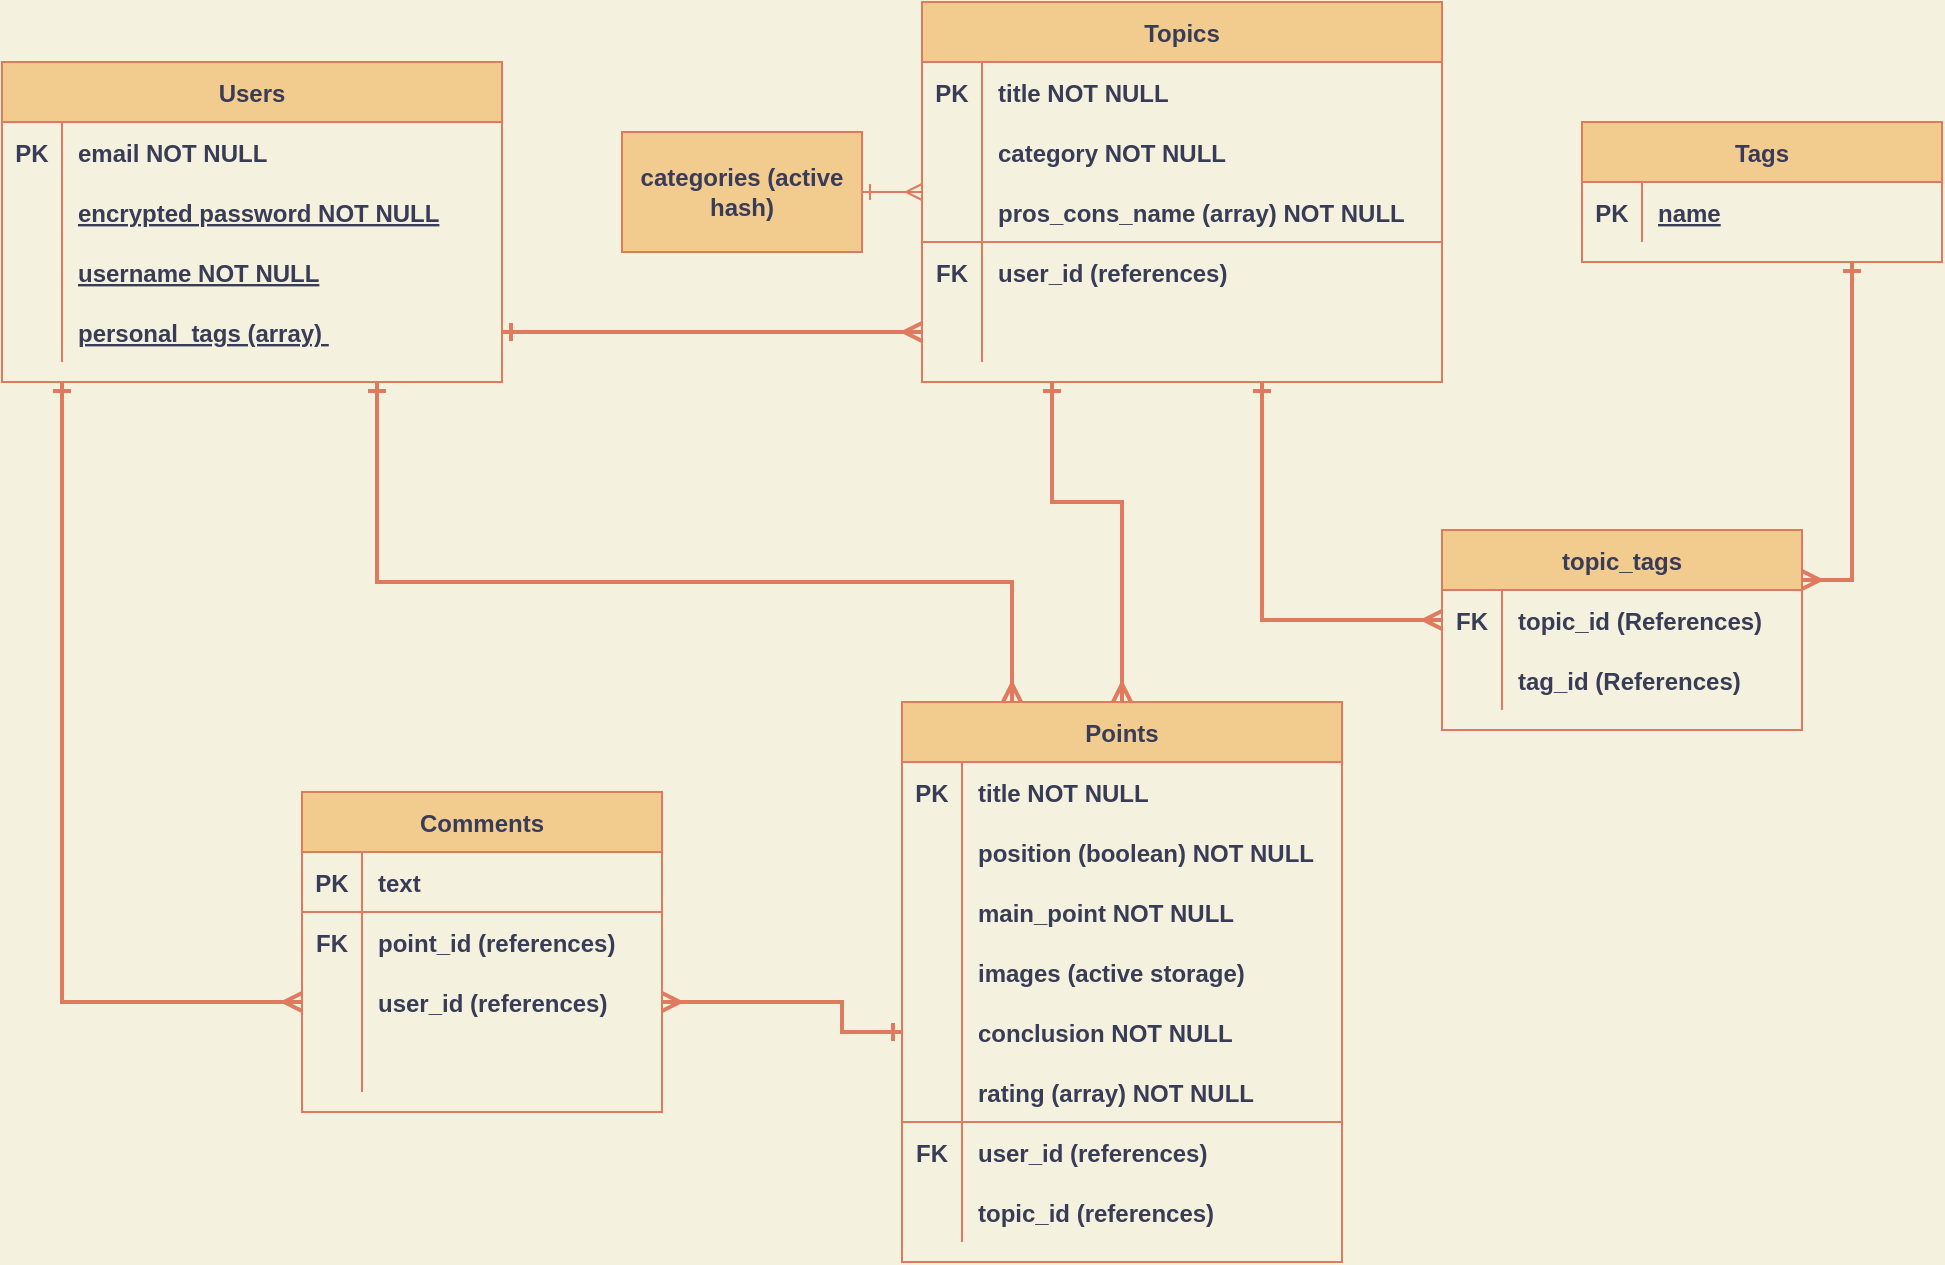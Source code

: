 <mxfile>
    <diagram id="nLj0i0aT9ESIqRhSgJWW" name="Page-1">
        <mxGraphModel dx="832" dy="729" grid="1" gridSize="10" guides="1" tooltips="1" connect="1" arrows="1" fold="1" page="1" pageScale="1" pageWidth="1169" pageHeight="827" background="#F4F1DE" math="0" shadow="0">
            <root>
                <mxCell id="0"/>
                <mxCell id="1" parent="0"/>
                <mxCell id="2" value="Points" style="shape=table;startSize=30;container=1;collapsible=1;childLayout=tableLayout;fixedRows=1;rowLines=0;fontStyle=1;align=center;resizeLast=1;fillColor=#F2CC8F;strokeColor=#E07A5F;fontColor=#393C56;" vertex="1" parent="1">
                    <mxGeometry x="540" y="400" width="220" height="280" as="geometry"/>
                </mxCell>
                <mxCell id="3" value="" style="shape=partialRectangle;collapsible=0;dropTarget=0;pointerEvents=0;fillColor=none;top=0;left=0;bottom=1;right=0;points=[[0,0.5],[1,0.5]];portConstraint=eastwest;fontColor=#393C56;strokeColor=none;" vertex="1" parent="2">
                    <mxGeometry y="30" width="220" height="30" as="geometry"/>
                </mxCell>
                <mxCell id="4" value="PK" style="shape=partialRectangle;connectable=0;fillColor=none;top=0;left=0;bottom=0;right=0;fontStyle=1;overflow=hidden;strokeColor=#E07A5F;fontColor=#393C56;" vertex="1" parent="3">
                    <mxGeometry width="30" height="30" as="geometry"/>
                </mxCell>
                <mxCell id="5" value="title NOT NULL" style="shape=partialRectangle;connectable=0;fillColor=none;top=0;left=0;bottom=0;right=0;align=left;spacingLeft=6;fontStyle=1;overflow=hidden;strokeColor=#E07A5F;fontColor=#393C56;" vertex="1" parent="3">
                    <mxGeometry x="30" width="190" height="30" as="geometry"/>
                </mxCell>
                <mxCell id="105" value="" style="shape=partialRectangle;collapsible=0;dropTarget=0;pointerEvents=0;fillColor=none;top=0;left=0;bottom=1;right=0;points=[[0,0.5],[1,0.5]];portConstraint=eastwest;fontColor=#393C56;strokeColor=none;" vertex="1" parent="2">
                    <mxGeometry y="60" width="220" height="30" as="geometry"/>
                </mxCell>
                <mxCell id="106" value="" style="shape=partialRectangle;connectable=0;fillColor=none;top=0;left=0;bottom=0;right=0;fontStyle=1;overflow=hidden;strokeColor=#E07A5F;fontColor=#393C56;" vertex="1" parent="105">
                    <mxGeometry width="30" height="30" as="geometry"/>
                </mxCell>
                <mxCell id="107" value="position (boolean) NOT NULL" style="shape=partialRectangle;connectable=0;fillColor=none;top=0;left=0;bottom=0;right=0;align=left;spacingLeft=6;fontStyle=1;overflow=hidden;strokeColor=#E07A5F;fontColor=#393C56;" vertex="1" parent="105">
                    <mxGeometry x="30" width="190" height="30" as="geometry"/>
                </mxCell>
                <mxCell id="195" value="" style="shape=partialRectangle;collapsible=0;dropTarget=0;pointerEvents=0;fillColor=none;top=0;left=0;bottom=1;right=0;points=[[0,0.5],[1,0.5]];portConstraint=eastwest;fontColor=#393C56;strokeColor=none;" vertex="1" parent="2">
                    <mxGeometry y="90" width="220" height="30" as="geometry"/>
                </mxCell>
                <mxCell id="196" value="" style="shape=partialRectangle;connectable=0;fillColor=none;top=0;left=0;bottom=0;right=0;fontStyle=1;overflow=hidden;strokeColor=#E07A5F;fontColor=#393C56;" vertex="1" parent="195">
                    <mxGeometry width="30" height="30" as="geometry"/>
                </mxCell>
                <mxCell id="197" value="main_point NOT NULL" style="shape=partialRectangle;connectable=0;fillColor=none;top=0;left=0;bottom=0;right=0;align=left;spacingLeft=6;fontStyle=1;overflow=hidden;strokeColor=#E07A5F;fontColor=#393C56;" vertex="1" parent="195">
                    <mxGeometry x="30" width="190" height="30" as="geometry"/>
                </mxCell>
                <mxCell id="108" value="" style="shape=partialRectangle;collapsible=0;dropTarget=0;pointerEvents=0;fillColor=none;top=0;left=0;bottom=1;right=0;points=[[0,0.5],[1,0.5]];portConstraint=eastwest;fontColor=#393C56;strokeColor=none;" vertex="1" parent="2">
                    <mxGeometry y="120" width="220" height="30" as="geometry"/>
                </mxCell>
                <mxCell id="109" value="" style="shape=partialRectangle;connectable=0;fillColor=none;top=0;left=0;bottom=0;right=0;fontStyle=1;overflow=hidden;strokeColor=#E07A5F;fontColor=#393C56;" vertex="1" parent="108">
                    <mxGeometry width="30" height="30" as="geometry"/>
                </mxCell>
                <mxCell id="110" value="images (active storage)" style="shape=partialRectangle;connectable=0;fillColor=none;top=0;left=0;bottom=0;right=0;align=left;spacingLeft=6;fontStyle=1;overflow=hidden;strokeColor=#E07A5F;fontColor=#393C56;" vertex="1" parent="108">
                    <mxGeometry x="30" width="190" height="30" as="geometry"/>
                </mxCell>
                <mxCell id="184" value="" style="shape=partialRectangle;collapsible=0;dropTarget=0;pointerEvents=0;fillColor=none;top=0;left=0;bottom=1;right=0;points=[[0,0.5],[1,0.5]];portConstraint=eastwest;fontColor=#393C56;strokeColor=none;" vertex="1" parent="2">
                    <mxGeometry y="150" width="220" height="30" as="geometry"/>
                </mxCell>
                <mxCell id="185" value="" style="shape=partialRectangle;connectable=0;fillColor=none;top=0;left=0;bottom=0;right=0;fontStyle=1;overflow=hidden;strokeColor=#E07A5F;fontColor=#393C56;" vertex="1" parent="184">
                    <mxGeometry width="30" height="30" as="geometry"/>
                </mxCell>
                <mxCell id="186" value="conclusion NOT NULL" style="shape=partialRectangle;connectable=0;fillColor=none;top=0;left=0;bottom=0;right=0;align=left;spacingLeft=6;fontStyle=1;overflow=hidden;strokeColor=#E07A5F;fontColor=#393C56;" vertex="1" parent="184">
                    <mxGeometry x="30" width="190" height="30" as="geometry"/>
                </mxCell>
                <mxCell id="93" value="" style="shape=partialRectangle;collapsible=0;dropTarget=0;pointerEvents=0;fillColor=none;top=0;left=0;bottom=1;right=0;points=[[0,0.5],[1,0.5]];portConstraint=eastwest;strokeColor=#E07A5F;fontColor=#393C56;" vertex="1" parent="2">
                    <mxGeometry y="180" width="220" height="30" as="geometry"/>
                </mxCell>
                <mxCell id="94" value="" style="shape=partialRectangle;connectable=0;fillColor=none;top=0;left=0;bottom=0;right=0;fontStyle=1;overflow=hidden;strokeColor=#E07A5F;fontColor=#393C56;" vertex="1" parent="93">
                    <mxGeometry width="30" height="30" as="geometry"/>
                </mxCell>
                <mxCell id="95" value="rating (array) NOT NULL" style="shape=partialRectangle;connectable=0;fillColor=none;top=0;left=0;bottom=0;right=0;align=left;spacingLeft=6;fontStyle=1;overflow=hidden;strokeColor=#E07A5F;fontColor=#393C56;" vertex="1" parent="93">
                    <mxGeometry x="30" width="190" height="30" as="geometry"/>
                </mxCell>
                <mxCell id="6" value="" style="shape=partialRectangle;collapsible=0;dropTarget=0;pointerEvents=0;fillColor=none;top=0;left=0;bottom=0;right=0;points=[[0,0.5],[1,0.5]];portConstraint=eastwest;strokeColor=#E07A5F;fontColor=#393C56;" vertex="1" parent="2">
                    <mxGeometry y="210" width="220" height="30" as="geometry"/>
                </mxCell>
                <mxCell id="7" value="FK" style="shape=partialRectangle;connectable=0;fillColor=none;top=0;left=0;bottom=0;right=0;editable=1;overflow=hidden;strokeColor=#E07A5F;fontColor=#393C56;fontStyle=1" vertex="1" parent="6">
                    <mxGeometry width="30" height="30" as="geometry"/>
                </mxCell>
                <mxCell id="8" value="user_id (references)" style="shape=partialRectangle;connectable=0;fillColor=none;top=0;left=0;bottom=0;right=0;align=left;spacingLeft=6;overflow=hidden;strokeColor=#E07A5F;fontColor=#393C56;fontStyle=1" vertex="1" parent="6">
                    <mxGeometry x="30" width="190" height="30" as="geometry"/>
                </mxCell>
                <mxCell id="9" value="" style="shape=partialRectangle;collapsible=0;dropTarget=0;pointerEvents=0;fillColor=none;top=0;left=0;bottom=0;right=0;points=[[0,0.5],[1,0.5]];portConstraint=eastwest;strokeColor=#E07A5F;fontColor=#393C56;" vertex="1" parent="2">
                    <mxGeometry y="240" width="220" height="30" as="geometry"/>
                </mxCell>
                <mxCell id="10" value="" style="shape=partialRectangle;connectable=0;fillColor=none;top=0;left=0;bottom=0;right=0;editable=1;overflow=hidden;strokeColor=#E07A5F;fontColor=#393C56;" vertex="1" parent="9">
                    <mxGeometry width="30" height="30" as="geometry"/>
                </mxCell>
                <mxCell id="11" value="topic_id (references)" style="shape=partialRectangle;connectable=0;fillColor=none;top=0;left=0;bottom=0;right=0;align=left;spacingLeft=6;overflow=hidden;strokeColor=#E07A5F;fontColor=#393C56;fontStyle=1" vertex="1" parent="9">
                    <mxGeometry x="30" width="190" height="30" as="geometry"/>
                </mxCell>
                <mxCell id="28" value="Comments" style="shape=table;startSize=30;container=1;collapsible=1;childLayout=tableLayout;fixedRows=1;rowLines=0;fontStyle=1;align=center;resizeLast=1;fillColor=#F2CC8F;strokeColor=#E07A5F;fontColor=#393C56;" vertex="1" parent="1">
                    <mxGeometry x="240" y="445" width="180" height="160" as="geometry"/>
                </mxCell>
                <mxCell id="29" value="" style="shape=partialRectangle;collapsible=0;dropTarget=0;pointerEvents=0;fillColor=none;top=0;left=0;bottom=1;right=0;points=[[0,0.5],[1,0.5]];portConstraint=eastwest;strokeColor=#E07A5F;fontColor=#393C56;" vertex="1" parent="28">
                    <mxGeometry y="30" width="180" height="30" as="geometry"/>
                </mxCell>
                <mxCell id="30" value="PK" style="shape=partialRectangle;connectable=0;fillColor=none;top=0;left=0;bottom=0;right=0;fontStyle=1;overflow=hidden;strokeColor=#E07A5F;fontColor=#393C56;" vertex="1" parent="29">
                    <mxGeometry width="30" height="30" as="geometry"/>
                </mxCell>
                <mxCell id="31" value="text" style="shape=partialRectangle;connectable=0;fillColor=none;top=0;left=0;bottom=0;right=0;align=left;spacingLeft=6;fontStyle=1;overflow=hidden;strokeColor=#E07A5F;fontColor=#393C56;" vertex="1" parent="29">
                    <mxGeometry x="30" width="150" height="30" as="geometry"/>
                </mxCell>
                <mxCell id="32" value="" style="shape=partialRectangle;collapsible=0;dropTarget=0;pointerEvents=0;fillColor=none;top=0;left=0;bottom=0;right=0;points=[[0,0.5],[1,0.5]];portConstraint=eastwest;strokeColor=#E07A5F;fontColor=#393C56;" vertex="1" parent="28">
                    <mxGeometry y="60" width="180" height="30" as="geometry"/>
                </mxCell>
                <mxCell id="33" value="FK" style="shape=partialRectangle;connectable=0;fillColor=none;top=0;left=0;bottom=0;right=0;editable=1;overflow=hidden;strokeColor=#E07A5F;fontColor=#393C56;fontStyle=1" vertex="1" parent="32">
                    <mxGeometry width="30" height="30" as="geometry"/>
                </mxCell>
                <mxCell id="34" value="point_id (references)" style="shape=partialRectangle;connectable=0;fillColor=none;top=0;left=0;bottom=0;right=0;align=left;spacingLeft=6;overflow=hidden;strokeColor=#E07A5F;fontColor=#393C56;fontStyle=1" vertex="1" parent="32">
                    <mxGeometry x="30" width="150" height="30" as="geometry"/>
                </mxCell>
                <mxCell id="35" value="" style="shape=partialRectangle;collapsible=0;dropTarget=0;pointerEvents=0;fillColor=none;top=0;left=0;bottom=0;right=0;points=[[0,0.5],[1,0.5]];portConstraint=eastwest;strokeColor=#E07A5F;fontColor=#393C56;" vertex="1" parent="28">
                    <mxGeometry y="90" width="180" height="30" as="geometry"/>
                </mxCell>
                <mxCell id="36" value="" style="shape=partialRectangle;connectable=0;fillColor=none;top=0;left=0;bottom=0;right=0;editable=1;overflow=hidden;strokeColor=#E07A5F;fontColor=#393C56;" vertex="1" parent="35">
                    <mxGeometry width="30" height="30" as="geometry"/>
                </mxCell>
                <mxCell id="37" value="user_id (references)" style="shape=partialRectangle;connectable=0;fillColor=none;top=0;left=0;bottom=0;right=0;align=left;spacingLeft=6;overflow=hidden;strokeColor=#E07A5F;fontColor=#393C56;fontStyle=1" vertex="1" parent="35">
                    <mxGeometry x="30" width="150" height="30" as="geometry"/>
                </mxCell>
                <mxCell id="38" value="" style="shape=partialRectangle;collapsible=0;dropTarget=0;pointerEvents=0;fillColor=none;top=0;left=0;bottom=0;right=0;points=[[0,0.5],[1,0.5]];portConstraint=eastwest;strokeColor=#E07A5F;fontColor=#393C56;" vertex="1" parent="28">
                    <mxGeometry y="120" width="180" height="30" as="geometry"/>
                </mxCell>
                <mxCell id="39" value="" style="shape=partialRectangle;connectable=0;fillColor=none;top=0;left=0;bottom=0;right=0;editable=1;overflow=hidden;strokeColor=#E07A5F;fontColor=#393C56;" vertex="1" parent="38">
                    <mxGeometry width="30" height="30" as="geometry"/>
                </mxCell>
                <mxCell id="40" value="" style="shape=partialRectangle;connectable=0;fillColor=none;top=0;left=0;bottom=0;right=0;align=left;spacingLeft=6;overflow=hidden;strokeColor=#E07A5F;fontColor=#393C56;" vertex="1" parent="38">
                    <mxGeometry x="30" width="150" height="30" as="geometry"/>
                </mxCell>
                <mxCell id="54" value="Users" style="shape=table;startSize=30;container=1;collapsible=1;childLayout=tableLayout;fixedRows=1;rowLines=0;fontStyle=1;align=center;resizeLast=1;fillColor=#F2CC8F;strokeColor=#E07A5F;fontColor=#393C56;" vertex="1" parent="1">
                    <mxGeometry x="90" y="80" width="250" height="160" as="geometry"/>
                </mxCell>
                <mxCell id="139" value="" style="shape=partialRectangle;collapsible=0;dropTarget=0;pointerEvents=0;fillColor=none;top=0;left=0;bottom=1;right=0;points=[[0,0.5],[1,0.5]];portConstraint=eastwest;fontColor=#393C56;strokeColor=none;" vertex="1" parent="54">
                    <mxGeometry y="30" width="250" height="30" as="geometry"/>
                </mxCell>
                <mxCell id="140" value="PK" style="shape=partialRectangle;connectable=0;fillColor=none;top=0;left=0;bottom=0;right=0;fontStyle=1;overflow=hidden;strokeColor=#E07A5F;fontColor=#393C56;" vertex="1" parent="139">
                    <mxGeometry width="30" height="30" as="geometry"/>
                </mxCell>
                <mxCell id="141" value="email NOT NULL" style="shape=partialRectangle;connectable=0;fillColor=none;top=0;left=0;bottom=0;right=0;align=left;spacingLeft=6;fontStyle=1;overflow=hidden;strokeColor=#E07A5F;fontColor=#393C56;" vertex="1" parent="139">
                    <mxGeometry x="30" width="220" height="30" as="geometry"/>
                </mxCell>
                <mxCell id="142" value="" style="shape=partialRectangle;collapsible=0;dropTarget=0;pointerEvents=0;fillColor=none;top=0;left=0;bottom=1;right=0;points=[[0,0.5],[1,0.5]];portConstraint=eastwest;fontColor=#393C56;strokeColor=none;" vertex="1" parent="54">
                    <mxGeometry y="60" width="250" height="30" as="geometry"/>
                </mxCell>
                <mxCell id="143" value="" style="shape=partialRectangle;connectable=0;fillColor=none;top=0;left=0;bottom=0;right=0;fontStyle=1;overflow=hidden;strokeColor=#E07A5F;fontColor=#393C56;" vertex="1" parent="142">
                    <mxGeometry width="30" height="30" as="geometry"/>
                </mxCell>
                <mxCell id="144" value="encrypted password NOT NULL" style="shape=partialRectangle;connectable=0;fillColor=none;top=0;left=0;bottom=0;right=0;align=left;spacingLeft=6;fontStyle=5;overflow=hidden;strokeColor=#E07A5F;fontColor=#393C56;" vertex="1" parent="142">
                    <mxGeometry x="30" width="220" height="30" as="geometry"/>
                </mxCell>
                <mxCell id="136" value="" style="shape=partialRectangle;collapsible=0;dropTarget=0;pointerEvents=0;fillColor=none;top=0;left=0;bottom=1;right=0;points=[[0,0.5],[1,0.5]];portConstraint=eastwest;fontColor=#393C56;strokeColor=none;" vertex="1" parent="54">
                    <mxGeometry y="90" width="250" height="30" as="geometry"/>
                </mxCell>
                <mxCell id="137" value="" style="shape=partialRectangle;connectable=0;fillColor=none;top=0;left=0;bottom=0;right=0;fontStyle=1;overflow=hidden;strokeColor=#E07A5F;fontColor=#393C56;" vertex="1" parent="136">
                    <mxGeometry width="30" height="30" as="geometry"/>
                </mxCell>
                <mxCell id="138" value="username NOT NULL" style="shape=partialRectangle;connectable=0;fillColor=none;top=0;left=0;bottom=0;right=0;align=left;spacingLeft=6;fontStyle=5;overflow=hidden;strokeColor=#E07A5F;fontColor=#393C56;" vertex="1" parent="136">
                    <mxGeometry x="30" width="220" height="30" as="geometry"/>
                </mxCell>
                <mxCell id="55" value="" style="shape=partialRectangle;collapsible=0;dropTarget=0;pointerEvents=0;fillColor=none;top=0;left=0;bottom=1;right=0;points=[[0,0.5],[1,0.5]];portConstraint=eastwest;fontColor=#393C56;strokeColor=none;" vertex="1" parent="54">
                    <mxGeometry y="120" width="250" height="30" as="geometry"/>
                </mxCell>
                <mxCell id="56" value="" style="shape=partialRectangle;connectable=0;fillColor=none;top=0;left=0;bottom=0;right=0;fontStyle=1;overflow=hidden;strokeColor=#E07A5F;fontColor=#393C56;" vertex="1" parent="55">
                    <mxGeometry width="30" height="30" as="geometry"/>
                </mxCell>
                <mxCell id="57" value="personal_tags (array) " style="shape=partialRectangle;connectable=0;fillColor=none;top=0;left=0;bottom=0;right=0;align=left;spacingLeft=6;fontStyle=5;overflow=hidden;strokeColor=#E07A5F;fontColor=#393C56;" vertex="1" parent="55">
                    <mxGeometry x="30" width="220" height="30" as="geometry"/>
                </mxCell>
                <mxCell id="67" value="Tags" style="shape=table;startSize=30;container=1;collapsible=1;childLayout=tableLayout;fixedRows=1;rowLines=0;fontStyle=1;align=center;resizeLast=1;fillColor=#F2CC8F;strokeColor=#E07A5F;fontColor=#393C56;" vertex="1" parent="1">
                    <mxGeometry x="880" y="110" width="180" height="70" as="geometry"/>
                </mxCell>
                <mxCell id="68" value="" style="shape=partialRectangle;collapsible=0;dropTarget=0;pointerEvents=0;fillColor=none;top=0;left=0;bottom=1;right=0;points=[[0,0.5],[1,0.5]];portConstraint=eastwest;fontColor=#393C56;strokeColor=none;" vertex="1" parent="67">
                    <mxGeometry y="30" width="180" height="30" as="geometry"/>
                </mxCell>
                <mxCell id="69" value="PK" style="shape=partialRectangle;connectable=0;fillColor=none;top=0;left=0;bottom=0;right=0;fontStyle=1;overflow=hidden;strokeColor=#E07A5F;fontColor=#393C56;" vertex="1" parent="68">
                    <mxGeometry width="30" height="30" as="geometry"/>
                </mxCell>
                <mxCell id="70" value="name" style="shape=partialRectangle;connectable=0;fillColor=none;top=0;left=0;bottom=0;right=0;align=left;spacingLeft=6;fontStyle=5;overflow=hidden;fontColor=#393C56;strokeColor=none;" vertex="1" parent="68">
                    <mxGeometry x="30" width="150" height="30" as="geometry"/>
                </mxCell>
                <mxCell id="80" value="topic_tags" style="shape=table;startSize=30;container=1;collapsible=1;childLayout=tableLayout;fixedRows=1;rowLines=0;fontStyle=1;align=center;resizeLast=1;fillColor=#F2CC8F;strokeColor=#E07A5F;fontColor=#393C56;" vertex="1" parent="1">
                    <mxGeometry x="810" y="314" width="180" height="100" as="geometry"/>
                </mxCell>
                <mxCell id="84" value="" style="shape=partialRectangle;collapsible=0;dropTarget=0;pointerEvents=0;fillColor=none;top=0;left=0;bottom=0;right=0;points=[[0,0.5],[1,0.5]];portConstraint=eastwest;strokeColor=#E07A5F;fontColor=#393C56;" vertex="1" parent="80">
                    <mxGeometry y="30" width="180" height="30" as="geometry"/>
                </mxCell>
                <mxCell id="85" value="FK" style="shape=partialRectangle;connectable=0;fillColor=none;top=0;left=0;bottom=0;right=0;editable=1;overflow=hidden;strokeColor=#E07A5F;fontColor=#393C56;fontStyle=1" vertex="1" parent="84">
                    <mxGeometry width="30" height="30" as="geometry"/>
                </mxCell>
                <mxCell id="86" value="topic_id (References)" style="shape=partialRectangle;connectable=0;fillColor=none;top=0;left=0;bottom=0;right=0;align=left;spacingLeft=6;overflow=hidden;strokeColor=#E07A5F;fontColor=#393C56;fontStyle=1" vertex="1" parent="84">
                    <mxGeometry x="30" width="150" height="30" as="geometry"/>
                </mxCell>
                <mxCell id="87" value="" style="shape=partialRectangle;collapsible=0;dropTarget=0;pointerEvents=0;fillColor=none;top=0;left=0;bottom=0;right=0;points=[[0,0.5],[1,0.5]];portConstraint=eastwest;strokeColor=#E07A5F;fontColor=#393C56;" vertex="1" parent="80">
                    <mxGeometry y="60" width="180" height="30" as="geometry"/>
                </mxCell>
                <mxCell id="88" value="" style="shape=partialRectangle;connectable=0;fillColor=none;top=0;left=0;bottom=0;right=0;editable=1;overflow=hidden;strokeColor=#E07A5F;fontColor=#393C56;" vertex="1" parent="87">
                    <mxGeometry width="30" height="30" as="geometry"/>
                </mxCell>
                <mxCell id="89" value="tag_id (References)" style="shape=partialRectangle;connectable=0;fillColor=none;top=0;left=0;bottom=0;right=0;align=left;spacingLeft=6;overflow=hidden;strokeColor=#E07A5F;fontColor=#393C56;fontStyle=1" vertex="1" parent="87">
                    <mxGeometry x="30" width="150" height="30" as="geometry"/>
                </mxCell>
                <mxCell id="188" value="" style="edgeStyle=orthogonalEdgeStyle;curved=0;rounded=1;sketch=0;orthogonalLoop=1;jettySize=auto;html=1;strokeColor=#E07A5F;fillColor=#F2CC8F;fontColor=#393C56;endArrow=ERone;endFill=0;startArrow=ERmany;startFill=0;" edge="1" parent="1" source="111" target="187">
                    <mxGeometry relative="1" as="geometry"/>
                </mxCell>
                <mxCell id="111" value="Topics" style="shape=table;startSize=30;container=1;collapsible=1;childLayout=tableLayout;fixedRows=1;rowLines=0;fontStyle=1;align=center;resizeLast=1;fillColor=#F2CC8F;strokeColor=#E07A5F;fontColor=#393C56;" vertex="1" parent="1">
                    <mxGeometry x="550" y="50" width="260" height="190" as="geometry"/>
                </mxCell>
                <mxCell id="112" value="" style="shape=partialRectangle;collapsible=0;dropTarget=0;pointerEvents=0;fillColor=none;top=0;left=0;bottom=1;right=0;points=[[0,0.5],[1,0.5]];portConstraint=eastwest;fontColor=#393C56;strokeColor=none;" vertex="1" parent="111">
                    <mxGeometry y="30" width="260" height="30" as="geometry"/>
                </mxCell>
                <mxCell id="113" value="PK" style="shape=partialRectangle;connectable=0;fillColor=none;top=0;left=0;bottom=0;right=0;fontStyle=1;overflow=hidden;strokeColor=#E07A5F;fontColor=#393C56;" vertex="1" parent="112">
                    <mxGeometry width="30" height="30" as="geometry"/>
                </mxCell>
                <mxCell id="114" value="title NOT NULL" style="shape=partialRectangle;connectable=0;fillColor=none;top=0;left=0;bottom=0;right=0;align=left;spacingLeft=6;fontStyle=1;overflow=hidden;strokeColor=#E07A5F;fontColor=#393C56;" vertex="1" parent="112">
                    <mxGeometry x="30" width="230" height="30" as="geometry"/>
                </mxCell>
                <mxCell id="115" value="" style="shape=partialRectangle;collapsible=0;dropTarget=0;pointerEvents=0;fillColor=none;top=0;left=0;bottom=1;right=0;points=[[0,0.5],[1,0.5]];portConstraint=eastwest;fontColor=#393C56;strokeColor=none;" vertex="1" parent="111">
                    <mxGeometry y="60" width="260" height="30" as="geometry"/>
                </mxCell>
                <mxCell id="116" value="" style="shape=partialRectangle;connectable=0;fillColor=none;top=0;left=0;bottom=0;right=0;fontStyle=1;overflow=hidden;strokeColor=#E07A5F;fontColor=#393C56;" vertex="1" parent="115">
                    <mxGeometry width="30" height="30" as="geometry"/>
                </mxCell>
                <mxCell id="117" value="category NOT NULL" style="shape=partialRectangle;connectable=0;fillColor=none;top=0;left=0;bottom=0;right=0;align=left;spacingLeft=6;fontStyle=1;overflow=hidden;strokeColor=#E07A5F;fontColor=#393C56;" vertex="1" parent="115">
                    <mxGeometry x="30" width="230" height="30" as="geometry"/>
                </mxCell>
                <mxCell id="121" value="" style="shape=partialRectangle;collapsible=0;dropTarget=0;pointerEvents=0;fillColor=none;top=0;left=0;bottom=1;right=0;points=[[0,0.5],[1,0.5]];portConstraint=eastwest;strokeColor=#E07A5F;fontColor=#393C56;" vertex="1" parent="111">
                    <mxGeometry y="90" width="260" height="30" as="geometry"/>
                </mxCell>
                <mxCell id="122" value="" style="shape=partialRectangle;connectable=0;fillColor=none;top=0;left=0;bottom=0;right=0;fontStyle=1;overflow=hidden;strokeColor=#E07A5F;fontColor=#393C56;" vertex="1" parent="121">
                    <mxGeometry width="30" height="30" as="geometry"/>
                </mxCell>
                <mxCell id="123" value="pros_cons_name (array) NOT NULL" style="shape=partialRectangle;connectable=0;fillColor=none;top=0;left=0;bottom=0;right=0;align=left;spacingLeft=6;fontStyle=1;overflow=hidden;strokeColor=#E07A5F;fontColor=#393C56;" vertex="1" parent="121">
                    <mxGeometry x="30" width="230" height="30" as="geometry"/>
                </mxCell>
                <mxCell id="124" value="" style="shape=partialRectangle;collapsible=0;dropTarget=0;pointerEvents=0;fillColor=none;top=0;left=0;bottom=0;right=0;points=[[0,0.5],[1,0.5]];portConstraint=eastwest;strokeColor=#E07A5F;fontColor=#393C56;" vertex="1" parent="111">
                    <mxGeometry y="120" width="260" height="30" as="geometry"/>
                </mxCell>
                <mxCell id="125" value="FK" style="shape=partialRectangle;connectable=0;fillColor=none;top=0;left=0;bottom=0;right=0;editable=1;overflow=hidden;strokeColor=#E07A5F;fontColor=#393C56;fontStyle=1" vertex="1" parent="124">
                    <mxGeometry width="30" height="30" as="geometry"/>
                </mxCell>
                <mxCell id="126" value="user_id (references)" style="shape=partialRectangle;connectable=0;fillColor=none;top=0;left=0;bottom=0;right=0;align=left;spacingLeft=6;overflow=hidden;strokeColor=#E07A5F;fontColor=#393C56;fontStyle=1" vertex="1" parent="124">
                    <mxGeometry x="30" width="230" height="30" as="geometry"/>
                </mxCell>
                <mxCell id="130" value="" style="shape=partialRectangle;collapsible=0;dropTarget=0;pointerEvents=0;fillColor=none;top=0;left=0;bottom=0;right=0;points=[[0,0.5],[1,0.5]];portConstraint=eastwest;strokeColor=#E07A5F;fontColor=#393C56;" vertex="1" parent="111">
                    <mxGeometry y="150" width="260" height="30" as="geometry"/>
                </mxCell>
                <mxCell id="131" value="" style="shape=partialRectangle;connectable=0;fillColor=none;top=0;left=0;bottom=0;right=0;editable=1;overflow=hidden;strokeColor=#E07A5F;fontColor=#393C56;" vertex="1" parent="130">
                    <mxGeometry width="30" height="30" as="geometry"/>
                </mxCell>
                <mxCell id="132" value="" style="shape=partialRectangle;connectable=0;fillColor=none;top=0;left=0;bottom=0;right=0;align=left;spacingLeft=6;overflow=hidden;strokeColor=#E07A5F;fontColor=#393C56;" vertex="1" parent="130">
                    <mxGeometry x="30" width="230" height="30" as="geometry"/>
                </mxCell>
                <mxCell id="187" value="categories (active hash)" style="whiteSpace=wrap;html=1;fontColor=#393C56;fontStyle=1;strokeColor=#E07A5F;fillColor=#F2CC8F;startSize=30;" vertex="1" parent="1">
                    <mxGeometry x="400" y="115" width="120" height="60" as="geometry"/>
                </mxCell>
                <mxCell id="191" value="" style="endArrow=ERmany;html=1;rounded=0;strokeColor=#E07A5F;fillColor=#F2CC8F;fontColor=#393C56;edgeStyle=orthogonalEdgeStyle;entryX=0;entryY=0.5;entryDx=0;entryDy=0;startArrow=ERone;startFill=0;endFill=0;strokeWidth=2;" edge="1" parent="1" target="84">
                    <mxGeometry relative="1" as="geometry">
                        <mxPoint x="720" y="240" as="sourcePoint"/>
                        <mxPoint x="720" y="350" as="targetPoint"/>
                        <Array as="points">
                            <mxPoint x="720" y="359"/>
                        </Array>
                    </mxGeometry>
                </mxCell>
                <mxCell id="192" value="" style="endArrow=ERone;html=1;rounded=0;strokeColor=#E07A5F;fillColor=#F2CC8F;fontColor=#393C56;edgeStyle=orthogonalEdgeStyle;entryX=0.75;entryY=1;entryDx=0;entryDy=0;startArrow=ERmany;startFill=0;endFill=0;strokeWidth=2;exitX=1;exitY=0.25;exitDx=0;exitDy=0;" edge="1" parent="1" source="80" target="67">
                    <mxGeometry relative="1" as="geometry">
                        <mxPoint x="1060" y="230" as="sourcePoint"/>
                        <mxPoint x="1150" y="349" as="targetPoint"/>
                        <Array as="points">
                            <mxPoint x="1015" y="339"/>
                        </Array>
                    </mxGeometry>
                </mxCell>
                <mxCell id="194" value="" style="endArrow=ERmany;html=1;rounded=0;strokeColor=#E07A5F;fillColor=#F2CC8F;fontColor=#393C56;edgeStyle=orthogonalEdgeStyle;entryX=0;entryY=0.5;entryDx=0;entryDy=0;startArrow=ERone;startFill=0;endFill=0;strokeWidth=2;" edge="1" parent="1" target="35">
                    <mxGeometry relative="1" as="geometry">
                        <mxPoint x="120" y="240" as="sourcePoint"/>
                        <mxPoint x="210" y="359" as="targetPoint"/>
                        <Array as="points">
                            <mxPoint x="120" y="550"/>
                        </Array>
                    </mxGeometry>
                </mxCell>
                <mxCell id="198" value="" style="endArrow=ERmany;html=1;rounded=0;strokeColor=#E07A5F;fillColor=#F2CC8F;fontColor=#393C56;edgeStyle=orthogonalEdgeStyle;entryX=1;entryY=0.5;entryDx=0;entryDy=0;startArrow=ERone;startFill=0;endFill=0;strokeWidth=2;exitX=0;exitY=0.5;exitDx=0;exitDy=0;" edge="1" parent="1" source="184" target="35">
                    <mxGeometry relative="1" as="geometry">
                        <mxPoint x="490" y="480" as="sourcePoint"/>
                        <mxPoint x="610" y="790" as="targetPoint"/>
                        <Array as="points">
                            <mxPoint x="510" y="565"/>
                            <mxPoint x="510" y="550"/>
                        </Array>
                    </mxGeometry>
                </mxCell>
                <mxCell id="199" value="" style="endArrow=ERmany;html=1;rounded=0;strokeColor=#E07A5F;fillColor=#F2CC8F;fontColor=#393C56;edgeStyle=orthogonalEdgeStyle;entryX=0.25;entryY=0;entryDx=0;entryDy=0;startArrow=ERone;startFill=0;endFill=0;strokeWidth=2;exitX=0.75;exitY=1;exitDx=0;exitDy=0;" edge="1" parent="1" source="54" target="2">
                    <mxGeometry relative="1" as="geometry">
                        <mxPoint x="410" y="250" as="sourcePoint"/>
                        <mxPoint x="530" y="560" as="targetPoint"/>
                        <Array as="points">
                            <mxPoint x="277" y="340"/>
                            <mxPoint x="595" y="340"/>
                        </Array>
                    </mxGeometry>
                </mxCell>
                <mxCell id="200" value="" style="endArrow=ERmany;html=1;rounded=0;strokeColor=#E07A5F;fillColor=#F2CC8F;fontColor=#393C56;edgeStyle=orthogonalEdgeStyle;entryX=0;entryY=0.5;entryDx=0;entryDy=0;startArrow=ERone;startFill=0;endFill=0;strokeWidth=2;exitX=1;exitY=0.5;exitDx=0;exitDy=0;" edge="1" parent="1" source="55" target="130">
                    <mxGeometry relative="1" as="geometry">
                        <mxPoint x="400" y="195" as="sourcePoint"/>
                        <mxPoint x="490" y="314" as="targetPoint"/>
                        <Array as="points">
                            <mxPoint x="470" y="215"/>
                            <mxPoint x="470" y="215"/>
                        </Array>
                    </mxGeometry>
                </mxCell>
                <mxCell id="201" value="" style="endArrow=ERmany;html=1;rounded=0;strokeColor=#E07A5F;fillColor=#F2CC8F;fontColor=#393C56;edgeStyle=orthogonalEdgeStyle;entryX=0.5;entryY=0;entryDx=0;entryDy=0;startArrow=ERone;startFill=0;endFill=0;strokeWidth=2;exitX=0.25;exitY=1;exitDx=0;exitDy=0;" edge="1" parent="1" source="111" target="2">
                    <mxGeometry relative="1" as="geometry">
                        <mxPoint x="585" y="300" as="sourcePoint"/>
                        <mxPoint x="795" y="300" as="targetPoint"/>
                        <Array as="points">
                            <mxPoint x="615" y="300"/>
                            <mxPoint x="650" y="300"/>
                        </Array>
                    </mxGeometry>
                </mxCell>
            </root>
        </mxGraphModel>
    </diagram>
</mxfile>